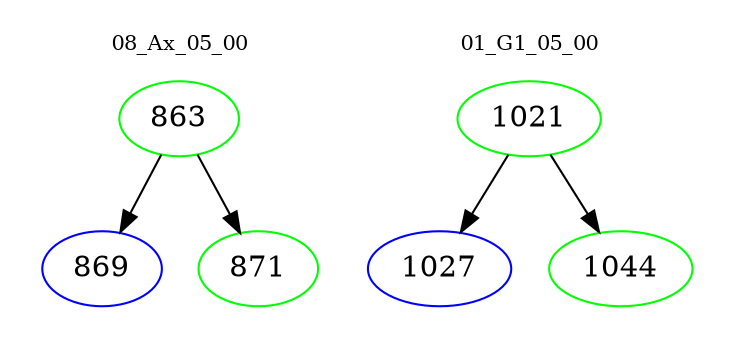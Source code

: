 digraph{
subgraph cluster_0 {
color = white
label = "08_Ax_05_00";
fontsize=10;
T0_863 [label="863", color="green"]
T0_863 -> T0_869 [color="black"]
T0_869 [label="869", color="blue"]
T0_863 -> T0_871 [color="black"]
T0_871 [label="871", color="green"]
}
subgraph cluster_1 {
color = white
label = "01_G1_05_00";
fontsize=10;
T1_1021 [label="1021", color="green"]
T1_1021 -> T1_1027 [color="black"]
T1_1027 [label="1027", color="blue"]
T1_1021 -> T1_1044 [color="black"]
T1_1044 [label="1044", color="green"]
}
}
